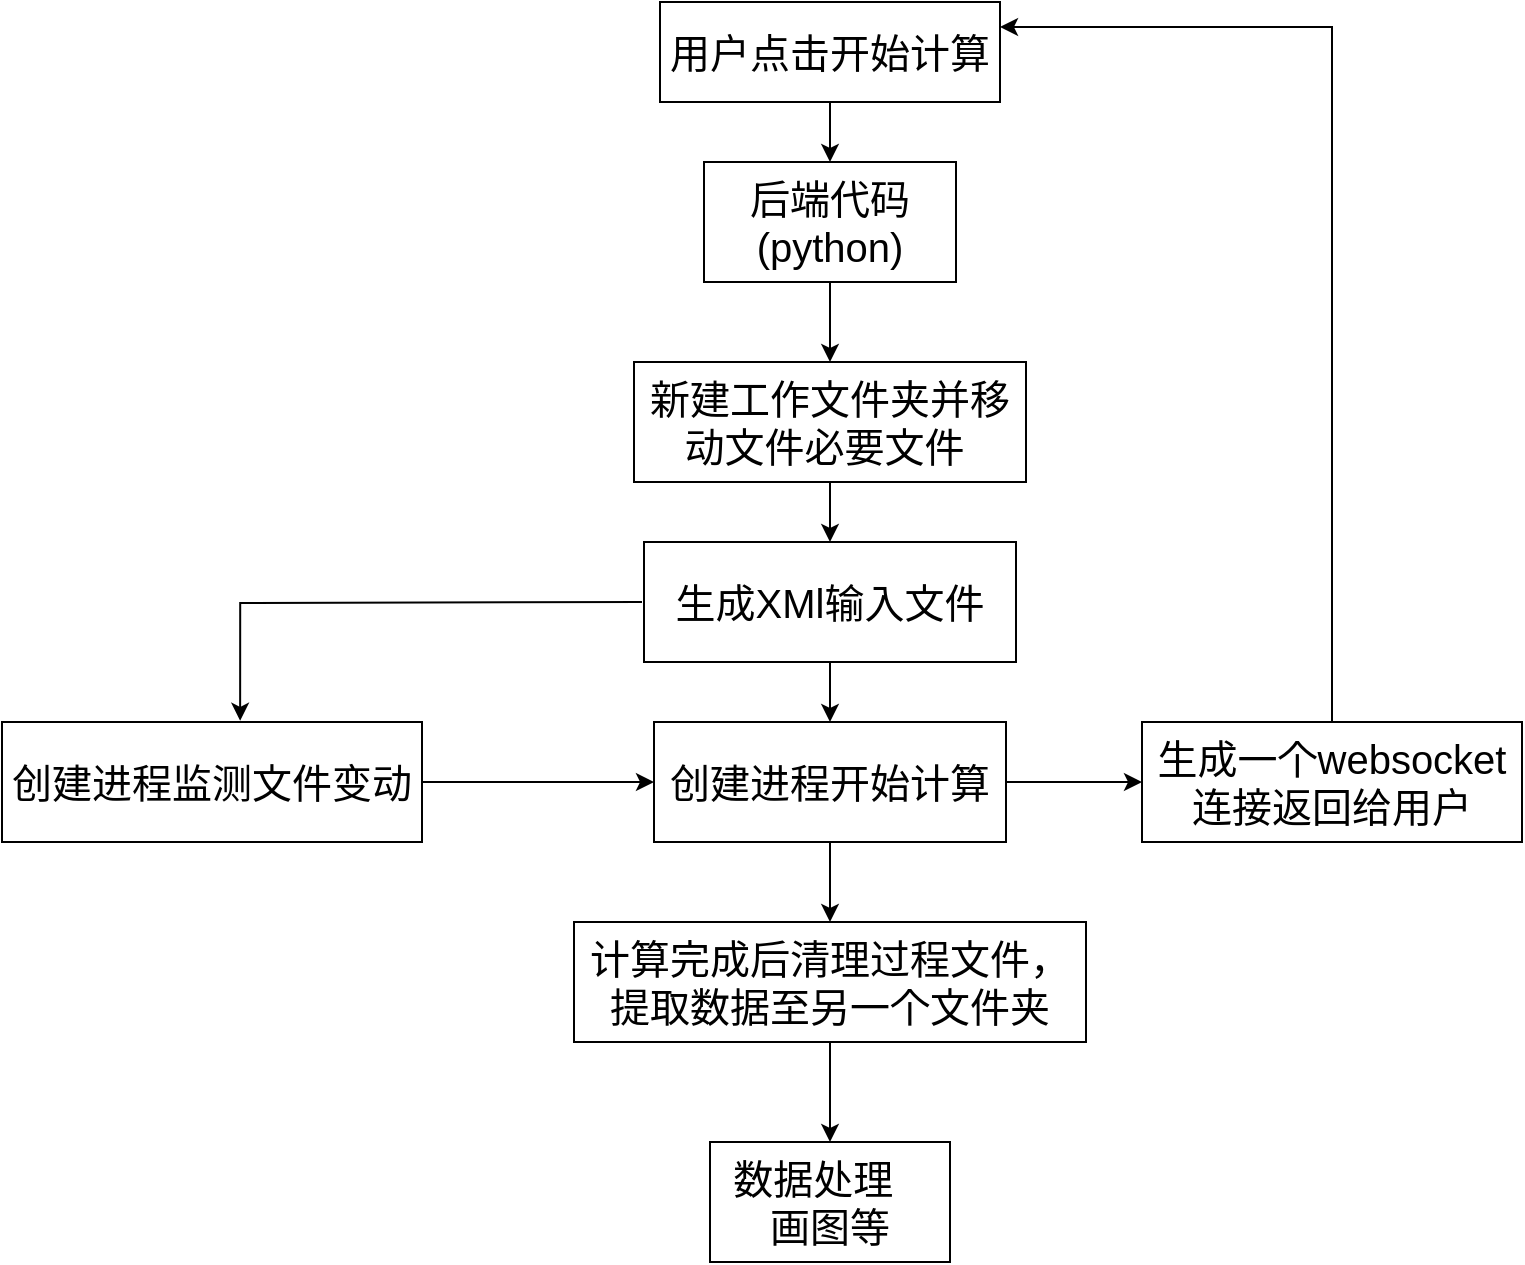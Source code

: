 <mxfile version="16.2.4" type="github">
  <diagram id="PX42nTdxcTcb5-qvnuS5" name="Page-1">
    <mxGraphModel dx="1038" dy="539" grid="1" gridSize="10" guides="1" tooltips="1" connect="1" arrows="1" fold="1" page="1" pageScale="1" pageWidth="827" pageHeight="1169" math="0" shadow="0">
      <root>
        <mxCell id="0" />
        <mxCell id="1" parent="0" />
        <mxCell id="B9r1FfOHDz0ZaS_kpWSe-5" value="" style="edgeStyle=orthogonalEdgeStyle;rounded=0;orthogonalLoop=1;jettySize=auto;html=1;fontSize=20;" edge="1" parent="1" source="B9r1FfOHDz0ZaS_kpWSe-1" target="B9r1FfOHDz0ZaS_kpWSe-2">
          <mxGeometry relative="1" as="geometry" />
        </mxCell>
        <mxCell id="B9r1FfOHDz0ZaS_kpWSe-1" value="&lt;font style=&quot;font-size: 20px&quot;&gt;用户点击开始计算&lt;/font&gt;" style="rounded=0;whiteSpace=wrap;html=1;" vertex="1" parent="1">
          <mxGeometry x="329" y="10" width="170" height="50" as="geometry" />
        </mxCell>
        <mxCell id="B9r1FfOHDz0ZaS_kpWSe-4" value="" style="edgeStyle=orthogonalEdgeStyle;rounded=0;orthogonalLoop=1;jettySize=auto;html=1;fontSize=20;" edge="1" parent="1" source="B9r1FfOHDz0ZaS_kpWSe-2" target="B9r1FfOHDz0ZaS_kpWSe-3">
          <mxGeometry relative="1" as="geometry" />
        </mxCell>
        <mxCell id="B9r1FfOHDz0ZaS_kpWSe-2" value="后端代码(python)" style="rounded=0;whiteSpace=wrap;html=1;fontSize=20;" vertex="1" parent="1">
          <mxGeometry x="351" y="90" width="126" height="60" as="geometry" />
        </mxCell>
        <mxCell id="B9r1FfOHDz0ZaS_kpWSe-7" value="" style="edgeStyle=orthogonalEdgeStyle;rounded=0;orthogonalLoop=1;jettySize=auto;html=1;fontSize=20;" edge="1" parent="1" source="B9r1FfOHDz0ZaS_kpWSe-3" target="B9r1FfOHDz0ZaS_kpWSe-6">
          <mxGeometry relative="1" as="geometry" />
        </mxCell>
        <mxCell id="B9r1FfOHDz0ZaS_kpWSe-3" value="新建工作文件夹并移动文件必要文件&amp;nbsp;" style="rounded=0;whiteSpace=wrap;html=1;fontSize=20;" vertex="1" parent="1">
          <mxGeometry x="316" y="190" width="196" height="60" as="geometry" />
        </mxCell>
        <mxCell id="B9r1FfOHDz0ZaS_kpWSe-9" value="" style="edgeStyle=orthogonalEdgeStyle;rounded=0;orthogonalLoop=1;jettySize=auto;html=1;fontSize=20;" edge="1" parent="1" source="B9r1FfOHDz0ZaS_kpWSe-6" target="B9r1FfOHDz0ZaS_kpWSe-8">
          <mxGeometry relative="1" as="geometry" />
        </mxCell>
        <mxCell id="B9r1FfOHDz0ZaS_kpWSe-6" value="生成XMl输入文件" style="whiteSpace=wrap;html=1;fontSize=20;rounded=0;" vertex="1" parent="1">
          <mxGeometry x="321" y="280" width="186" height="60" as="geometry" />
        </mxCell>
        <mxCell id="B9r1FfOHDz0ZaS_kpWSe-15" value="" style="edgeStyle=orthogonalEdgeStyle;rounded=0;orthogonalLoop=1;jettySize=auto;html=1;fontSize=20;" edge="1" parent="1" source="B9r1FfOHDz0ZaS_kpWSe-8" target="B9r1FfOHDz0ZaS_kpWSe-14">
          <mxGeometry relative="1" as="geometry" />
        </mxCell>
        <mxCell id="B9r1FfOHDz0ZaS_kpWSe-19" value="" style="edgeStyle=orthogonalEdgeStyle;rounded=0;orthogonalLoop=1;jettySize=auto;html=1;fontSize=20;" edge="1" parent="1" source="B9r1FfOHDz0ZaS_kpWSe-8" target="B9r1FfOHDz0ZaS_kpWSe-18">
          <mxGeometry relative="1" as="geometry" />
        </mxCell>
        <mxCell id="B9r1FfOHDz0ZaS_kpWSe-8" value="创建进程开始计算" style="whiteSpace=wrap;html=1;fontSize=20;rounded=0;" vertex="1" parent="1">
          <mxGeometry x="326" y="370" width="176" height="60" as="geometry" />
        </mxCell>
        <mxCell id="B9r1FfOHDz0ZaS_kpWSe-11" style="edgeStyle=orthogonalEdgeStyle;rounded=0;orthogonalLoop=1;jettySize=auto;html=1;entryX=0.567;entryY=-0.01;entryDx=0;entryDy=0;fontSize=20;entryPerimeter=0;" edge="1" parent="1" target="B9r1FfOHDz0ZaS_kpWSe-10">
          <mxGeometry relative="1" as="geometry">
            <mxPoint x="320" y="310" as="sourcePoint" />
          </mxGeometry>
        </mxCell>
        <mxCell id="B9r1FfOHDz0ZaS_kpWSe-12" value="" style="edgeStyle=orthogonalEdgeStyle;rounded=0;orthogonalLoop=1;jettySize=auto;html=1;fontSize=20;" edge="1" parent="1" source="B9r1FfOHDz0ZaS_kpWSe-10" target="B9r1FfOHDz0ZaS_kpWSe-8">
          <mxGeometry relative="1" as="geometry" />
        </mxCell>
        <mxCell id="B9r1FfOHDz0ZaS_kpWSe-10" value="创建进程监测文件变动" style="rounded=0;whiteSpace=wrap;html=1;fontSize=20;" vertex="1" parent="1">
          <mxGeometry y="370" width="210" height="60" as="geometry" />
        </mxCell>
        <mxCell id="B9r1FfOHDz0ZaS_kpWSe-17" value="" style="edgeStyle=orthogonalEdgeStyle;rounded=0;orthogonalLoop=1;jettySize=auto;html=1;fontSize=20;" edge="1" parent="1" source="B9r1FfOHDz0ZaS_kpWSe-14" target="B9r1FfOHDz0ZaS_kpWSe-16">
          <mxGeometry relative="1" as="geometry" />
        </mxCell>
        <mxCell id="B9r1FfOHDz0ZaS_kpWSe-14" value="计算完成后清理过程文件，提取数据至另一个文件夹" style="whiteSpace=wrap;html=1;fontSize=20;rounded=0;" vertex="1" parent="1">
          <mxGeometry x="286" y="470" width="256" height="60" as="geometry" />
        </mxCell>
        <mxCell id="B9r1FfOHDz0ZaS_kpWSe-16" value="数据处理&amp;nbsp; &amp;nbsp; 画图等" style="whiteSpace=wrap;html=1;fontSize=20;rounded=0;" vertex="1" parent="1">
          <mxGeometry x="354" y="580" width="120" height="60" as="geometry" />
        </mxCell>
        <mxCell id="B9r1FfOHDz0ZaS_kpWSe-20" style="edgeStyle=orthogonalEdgeStyle;rounded=0;orthogonalLoop=1;jettySize=auto;html=1;entryX=1;entryY=0.25;entryDx=0;entryDy=0;fontSize=20;" edge="1" parent="1" source="B9r1FfOHDz0ZaS_kpWSe-18" target="B9r1FfOHDz0ZaS_kpWSe-1">
          <mxGeometry relative="1" as="geometry">
            <Array as="points">
              <mxPoint x="665" y="23" />
            </Array>
          </mxGeometry>
        </mxCell>
        <mxCell id="B9r1FfOHDz0ZaS_kpWSe-18" value="生成一个websocket连接返回给用户" style="whiteSpace=wrap;html=1;fontSize=20;rounded=0;" vertex="1" parent="1">
          <mxGeometry x="570" y="370" width="190" height="60" as="geometry" />
        </mxCell>
      </root>
    </mxGraphModel>
  </diagram>
</mxfile>
